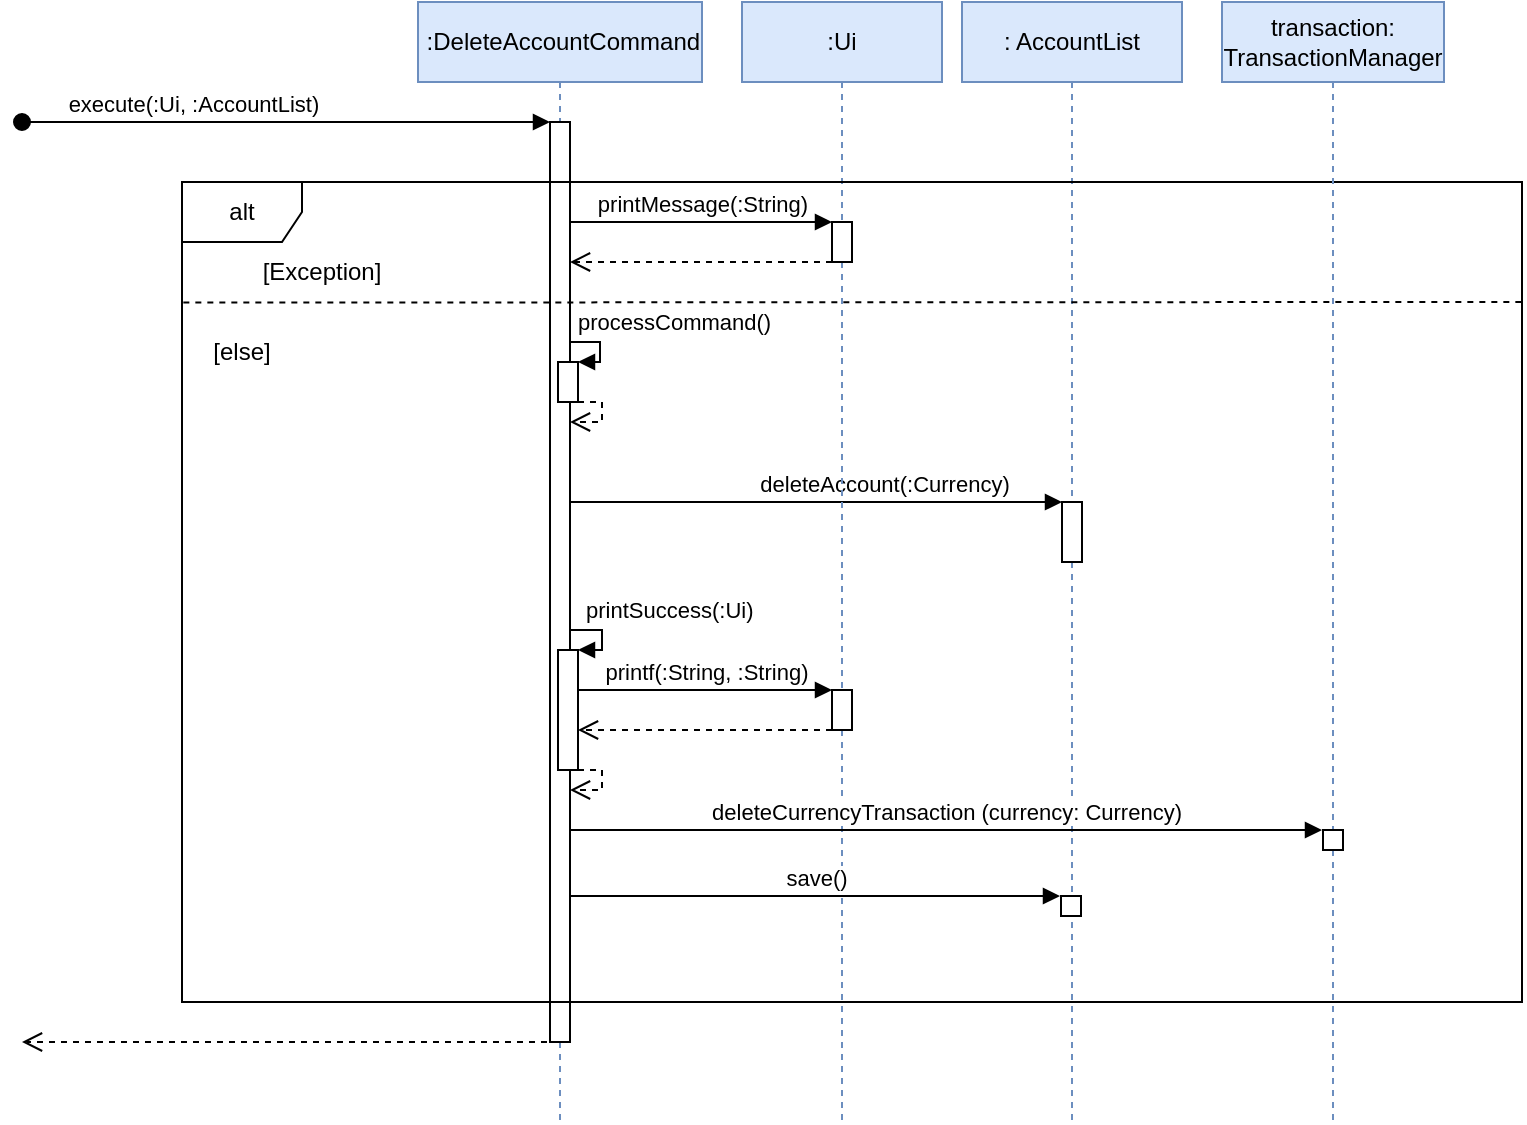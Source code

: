 <mxfile version="21.1.5" type="device">
  <diagram name="Page-1" id="2YBvvXClWsGukQMizWep">
    <mxGraphModel dx="506" dy="285" grid="1" gridSize="10" guides="1" tooltips="1" connect="1" arrows="1" fold="1" page="0" pageScale="1" pageWidth="850" pageHeight="1100" background="#FFFFFF" math="0" shadow="0">
      <root>
        <mxCell id="0" />
        <mxCell id="1" parent="0" />
        <mxCell id="cWejEI39qg-8yP3Bkxt4-16" value="&amp;nbsp;:DeleteAccountCommand" style="shape=umlLifeline;perimeter=lifelinePerimeter;whiteSpace=wrap;html=1;container=1;dropTarget=0;collapsible=0;recursiveResize=0;outlineConnect=0;portConstraint=eastwest;newEdgeStyle={&quot;edgeStyle&quot;:&quot;elbowEdgeStyle&quot;,&quot;elbow&quot;:&quot;vertical&quot;,&quot;curved&quot;:0,&quot;rounded&quot;:0};fillColor=#dae8fc;strokeColor=#6c8ebf;" parent="1" vertex="1">
          <mxGeometry x="378" y="160" width="142" height="560" as="geometry" />
        </mxCell>
        <mxCell id="cWejEI39qg-8yP3Bkxt4-24" value="" style="html=1;points=[];perimeter=orthogonalPerimeter;outlineConnect=0;targetShapes=umlLifeline;portConstraint=eastwest;newEdgeStyle={&quot;edgeStyle&quot;:&quot;elbowEdgeStyle&quot;,&quot;elbow&quot;:&quot;vertical&quot;,&quot;curved&quot;:0,&quot;rounded&quot;:0};" parent="cWejEI39qg-8yP3Bkxt4-16" vertex="1">
          <mxGeometry x="66" y="60" width="10" height="460" as="geometry" />
        </mxCell>
        <mxCell id="cWejEI39qg-8yP3Bkxt4-27" value="" style="html=1;points=[];perimeter=orthogonalPerimeter;outlineConnect=0;targetShapes=umlLifeline;portConstraint=eastwest;newEdgeStyle={&quot;edgeStyle&quot;:&quot;elbowEdgeStyle&quot;,&quot;elbow&quot;:&quot;vertical&quot;,&quot;curved&quot;:0,&quot;rounded&quot;:0};" parent="cWejEI39qg-8yP3Bkxt4-16" vertex="1">
          <mxGeometry x="70" y="180" width="10" height="20" as="geometry" />
        </mxCell>
        <mxCell id="cWejEI39qg-8yP3Bkxt4-28" value="processCommand()" style="html=1;align=left;spacingLeft=2;endArrow=block;rounded=0;edgeStyle=orthogonalEdgeStyle;curved=0;rounded=0;" parent="cWejEI39qg-8yP3Bkxt4-16" source="cWejEI39qg-8yP3Bkxt4-24" target="cWejEI39qg-8yP3Bkxt4-27" edge="1">
          <mxGeometry x="-1" y="10" relative="1" as="geometry">
            <mxPoint x="82" y="170" as="sourcePoint" />
            <Array as="points">
              <mxPoint x="91" y="170" />
              <mxPoint x="91" y="180" />
            </Array>
            <mxPoint as="offset" />
            <mxPoint x="86" y="180" as="targetPoint" />
          </mxGeometry>
        </mxCell>
        <mxCell id="cWejEI39qg-8yP3Bkxt4-30" value="" style="html=1;verticalAlign=bottom;endArrow=open;dashed=1;endSize=8;edgeStyle=orthogonalEdgeStyle;elbow=vertical;rounded=0;" parent="cWejEI39qg-8yP3Bkxt4-16" source="cWejEI39qg-8yP3Bkxt4-27" target="cWejEI39qg-8yP3Bkxt4-24" edge="1">
          <mxGeometry relative="1" as="geometry">
            <mxPoint x="115" y="250" as="sourcePoint" />
            <mxPoint x="55" y="210.043" as="targetPoint" />
            <Array as="points">
              <mxPoint x="92" y="200" />
              <mxPoint x="92" y="210" />
            </Array>
          </mxGeometry>
        </mxCell>
        <mxCell id="cWejEI39qg-8yP3Bkxt4-45" value="" style="html=1;points=[];perimeter=orthogonalPerimeter;outlineConnect=0;targetShapes=umlLifeline;portConstraint=eastwest;newEdgeStyle={&quot;edgeStyle&quot;:&quot;elbowEdgeStyle&quot;,&quot;elbow&quot;:&quot;vertical&quot;,&quot;curved&quot;:0,&quot;rounded&quot;:0};" parent="cWejEI39qg-8yP3Bkxt4-16" vertex="1">
          <mxGeometry x="70" y="324" width="10" height="60" as="geometry" />
        </mxCell>
        <mxCell id="cWejEI39qg-8yP3Bkxt4-46" value="printSuccess(:Ui)" style="html=1;align=left;spacingLeft=2;endArrow=block;rounded=0;edgeStyle=orthogonalEdgeStyle;curved=0;rounded=0;" parent="cWejEI39qg-8yP3Bkxt4-16" target="cWejEI39qg-8yP3Bkxt4-45" edge="1">
          <mxGeometry x="-0.824" y="10" relative="1" as="geometry">
            <mxPoint x="76" y="314" as="sourcePoint" />
            <Array as="points">
              <mxPoint x="92" y="314" />
              <mxPoint x="92" y="324" />
            </Array>
            <mxPoint as="offset" />
            <mxPoint x="82" y="324" as="targetPoint" />
          </mxGeometry>
        </mxCell>
        <mxCell id="cWejEI39qg-8yP3Bkxt4-47" value="" style="html=1;verticalAlign=bottom;endArrow=open;dashed=1;endSize=8;edgeStyle=orthogonalEdgeStyle;elbow=vertical;rounded=0;" parent="cWejEI39qg-8yP3Bkxt4-16" source="cWejEI39qg-8yP3Bkxt4-45" edge="1">
          <mxGeometry relative="1" as="geometry">
            <mxPoint x="115" y="364" as="sourcePoint" />
            <mxPoint x="76" y="394" as="targetPoint" />
            <Array as="points">
              <mxPoint x="92" y="384" />
              <mxPoint x="92" y="394" />
            </Array>
          </mxGeometry>
        </mxCell>
        <mxCell id="cWejEI39qg-8yP3Bkxt4-26" value="" style="html=1;verticalAlign=bottom;endArrow=open;dashed=1;endSize=8;edgeStyle=elbowEdgeStyle;elbow=vertical;curved=0;rounded=0;" parent="1" edge="1">
          <mxGeometry relative="1" as="geometry">
            <mxPoint x="180" y="680" as="targetPoint" />
            <mxPoint x="448.5" y="680" as="sourcePoint" />
            <Array as="points">
              <mxPoint x="390" y="680" />
              <mxPoint x="380" y="620" />
              <mxPoint x="370" y="590" />
              <mxPoint x="360" y="600" />
              <mxPoint x="240" y="510" />
            </Array>
          </mxGeometry>
        </mxCell>
        <mxCell id="cWejEI39qg-8yP3Bkxt4-31" value=": AccountList" style="shape=umlLifeline;perimeter=lifelinePerimeter;whiteSpace=wrap;html=1;container=1;dropTarget=0;collapsible=0;recursiveResize=0;outlineConnect=0;portConstraint=eastwest;newEdgeStyle={&quot;edgeStyle&quot;:&quot;elbowEdgeStyle&quot;,&quot;elbow&quot;:&quot;vertical&quot;,&quot;curved&quot;:0,&quot;rounded&quot;:0};fillColor=#dae8fc;strokeColor=#6c8ebf;" parent="1" vertex="1">
          <mxGeometry x="650" y="160" width="110" height="560" as="geometry" />
        </mxCell>
        <mxCell id="cWejEI39qg-8yP3Bkxt4-32" value="" style="html=1;points=[];perimeter=orthogonalPerimeter;outlineConnect=0;targetShapes=umlLifeline;portConstraint=eastwest;newEdgeStyle={&quot;edgeStyle&quot;:&quot;elbowEdgeStyle&quot;,&quot;elbow&quot;:&quot;vertical&quot;,&quot;curved&quot;:0,&quot;rounded&quot;:0};" parent="cWejEI39qg-8yP3Bkxt4-31" vertex="1">
          <mxGeometry x="50" y="250" width="10" height="30" as="geometry" />
        </mxCell>
        <mxCell id="cWejEI39qg-8yP3Bkxt4-33" value="deleteAccount(:Currency)" style="html=1;verticalAlign=bottom;endArrow=block;edgeStyle=elbowEdgeStyle;elbow=vertical;curved=0;rounded=0;" parent="1" source="cWejEI39qg-8yP3Bkxt4-24" target="cWejEI39qg-8yP3Bkxt4-32" edge="1">
          <mxGeometry x="0.271" relative="1" as="geometry">
            <mxPoint x="433" y="410" as="sourcePoint" />
            <Array as="points">
              <mxPoint x="520" y="410" />
            </Array>
            <mxPoint as="offset" />
          </mxGeometry>
        </mxCell>
        <mxCell id="cWejEI39qg-8yP3Bkxt4-48" value=":Ui" style="shape=umlLifeline;perimeter=lifelinePerimeter;whiteSpace=wrap;html=1;container=1;dropTarget=0;collapsible=0;recursiveResize=0;outlineConnect=0;portConstraint=eastwest;newEdgeStyle={&quot;edgeStyle&quot;:&quot;elbowEdgeStyle&quot;,&quot;elbow&quot;:&quot;vertical&quot;,&quot;curved&quot;:0,&quot;rounded&quot;:0};fillColor=#dae8fc;strokeColor=#6c8ebf;" parent="1" vertex="1">
          <mxGeometry x="540" y="160" width="100" height="560" as="geometry" />
        </mxCell>
        <mxCell id="cWejEI39qg-8yP3Bkxt4-49" value="" style="html=1;points=[];perimeter=orthogonalPerimeter;outlineConnect=0;targetShapes=umlLifeline;portConstraint=eastwest;newEdgeStyle={&quot;edgeStyle&quot;:&quot;elbowEdgeStyle&quot;,&quot;elbow&quot;:&quot;vertical&quot;,&quot;curved&quot;:0,&quot;rounded&quot;:0};" parent="cWejEI39qg-8yP3Bkxt4-48" vertex="1">
          <mxGeometry x="45" y="344" width="10" height="20" as="geometry" />
        </mxCell>
        <mxCell id="cWejEI39qg-8yP3Bkxt4-50" value="printf(:String, :String)" style="html=1;verticalAlign=bottom;endArrow=block;edgeStyle=elbowEdgeStyle;elbow=vertical;curved=0;rounded=0;" parent="1" source="cWejEI39qg-8yP3Bkxt4-45" target="cWejEI39qg-8yP3Bkxt4-49" edge="1">
          <mxGeometry x="0.008" relative="1" as="geometry">
            <mxPoint x="720" y="514" as="sourcePoint" />
            <Array as="points">
              <mxPoint x="500" y="504" />
              <mxPoint x="610" y="524" />
              <mxPoint x="750" y="504" />
            </Array>
            <mxPoint as="offset" />
          </mxGeometry>
        </mxCell>
        <mxCell id="cWejEI39qg-8yP3Bkxt4-51" value="" style="html=1;verticalAlign=bottom;endArrow=open;dashed=1;endSize=8;edgeStyle=elbowEdgeStyle;elbow=vertical;curved=0;rounded=0;" parent="1" source="cWejEI39qg-8yP3Bkxt4-49" target="cWejEI39qg-8yP3Bkxt4-45" edge="1">
          <mxGeometry relative="1" as="geometry">
            <mxPoint x="795" y="579" as="targetPoint" />
            <Array as="points">
              <mxPoint x="520" y="524" />
              <mxPoint x="780" y="544" />
              <mxPoint x="720" y="584" />
            </Array>
          </mxGeometry>
        </mxCell>
        <mxCell id="cWejEI39qg-8yP3Bkxt4-55" value="execute(:Ui, :AccountList)&amp;nbsp;" style="html=1;verticalAlign=bottom;startArrow=oval;startFill=1;endArrow=block;startSize=8;edgeStyle=elbowEdgeStyle;elbow=vertical;curved=0;rounded=0;" parent="1" target="cWejEI39qg-8yP3Bkxt4-24" edge="1">
          <mxGeometry x="-0.342" width="60" relative="1" as="geometry">
            <mxPoint x="180" y="220" as="sourcePoint" />
            <mxPoint x="420" y="240" as="targetPoint" />
            <Array as="points">
              <mxPoint x="370" y="220" />
              <mxPoint x="320" y="240" />
            </Array>
            <mxPoint as="offset" />
          </mxGeometry>
        </mxCell>
        <mxCell id="cWejEI39qg-8yP3Bkxt4-56" value="alt" style="shape=umlFrame;whiteSpace=wrap;html=1;pointerEvents=0;" parent="1" vertex="1">
          <mxGeometry x="260" y="250" width="670" height="410" as="geometry" />
        </mxCell>
        <mxCell id="cWejEI39qg-8yP3Bkxt4-57" value="" style="endArrow=none;dashed=1;html=1;strokeWidth=1;rounded=0;exitX=0.001;exitY=0.147;exitDx=0;exitDy=0;exitPerimeter=0;" parent="1" edge="1" source="cWejEI39qg-8yP3Bkxt4-56">
          <mxGeometry width="50" height="50" relative="1" as="geometry">
            <mxPoint x="260.72" y="308.955" as="sourcePoint" />
            <mxPoint x="930" y="310" as="targetPoint" />
          </mxGeometry>
        </mxCell>
        <mxCell id="cWejEI39qg-8yP3Bkxt4-61" value="" style="html=1;points=[];perimeter=orthogonalPerimeter;outlineConnect=0;targetShapes=umlLifeline;portConstraint=eastwest;newEdgeStyle={&quot;edgeStyle&quot;:&quot;elbowEdgeStyle&quot;,&quot;elbow&quot;:&quot;vertical&quot;,&quot;curved&quot;:0,&quot;rounded&quot;:0};" parent="1" vertex="1">
          <mxGeometry x="585" y="270" width="10" height="20" as="geometry" />
        </mxCell>
        <mxCell id="cWejEI39qg-8yP3Bkxt4-62" value="printMessage(:String)" style="html=1;verticalAlign=bottom;endArrow=block;edgeStyle=elbowEdgeStyle;elbow=vertical;curved=0;rounded=0;" parent="1" source="cWejEI39qg-8yP3Bkxt4-24" target="cWejEI39qg-8yP3Bkxt4-61" edge="1">
          <mxGeometry relative="1" as="geometry">
            <mxPoint x="440" y="270" as="sourcePoint" />
            <Array as="points">
              <mxPoint x="496" y="270" />
              <mxPoint x="606" y="290" />
              <mxPoint x="746" y="270" />
            </Array>
          </mxGeometry>
        </mxCell>
        <mxCell id="cWejEI39qg-8yP3Bkxt4-63" value="" style="html=1;verticalAlign=bottom;endArrow=open;dashed=1;endSize=8;edgeStyle=elbowEdgeStyle;elbow=vertical;curved=0;rounded=0;" parent="1" source="cWejEI39qg-8yP3Bkxt4-61" target="cWejEI39qg-8yP3Bkxt4-24" edge="1">
          <mxGeometry relative="1" as="geometry">
            <mxPoint x="434" y="290" as="targetPoint" />
            <Array as="points">
              <mxPoint x="516" y="290" />
              <mxPoint x="776" y="310" />
              <mxPoint x="716" y="350" />
            </Array>
          </mxGeometry>
        </mxCell>
        <mxCell id="cWejEI39qg-8yP3Bkxt4-64" value="[Exception]" style="text;html=1;strokeColor=none;fillColor=none;align=center;verticalAlign=middle;whiteSpace=wrap;rounded=0;" parent="1" vertex="1">
          <mxGeometry x="300" y="280" width="60" height="30" as="geometry" />
        </mxCell>
        <mxCell id="cWejEI39qg-8yP3Bkxt4-66" value="[else]" style="text;html=1;strokeColor=none;fillColor=none;align=center;verticalAlign=middle;whiteSpace=wrap;rounded=0;" parent="1" vertex="1">
          <mxGeometry x="260" y="320" width="60" height="30" as="geometry" />
        </mxCell>
        <mxCell id="m2rEJJVQuIu6z5jFifZv-1" value="transaction: TransactionManager" style="shape=umlLifeline;perimeter=lifelinePerimeter;whiteSpace=wrap;html=1;container=1;dropTarget=0;collapsible=0;recursiveResize=0;outlineConnect=0;portConstraint=eastwest;newEdgeStyle={&quot;edgeStyle&quot;:&quot;elbowEdgeStyle&quot;,&quot;elbow&quot;:&quot;vertical&quot;,&quot;curved&quot;:0,&quot;rounded&quot;:0};fillColor=#dae8fc;strokeColor=#6c8ebf;" parent="1" vertex="1">
          <mxGeometry x="780" y="160" width="111" height="560" as="geometry" />
        </mxCell>
        <mxCell id="m2rEJJVQuIu6z5jFifZv-2" value="" style="html=1;points=[];perimeter=orthogonalPerimeter;outlineConnect=0;targetShapes=umlLifeline;portConstraint=eastwest;newEdgeStyle={&quot;edgeStyle&quot;:&quot;elbowEdgeStyle&quot;,&quot;elbow&quot;:&quot;vertical&quot;,&quot;curved&quot;:0,&quot;rounded&quot;:0};" parent="m2rEJJVQuIu6z5jFifZv-1" vertex="1">
          <mxGeometry x="50.5" y="414" width="10" height="10" as="geometry" />
        </mxCell>
        <mxCell id="m2rEJJVQuIu6z5jFifZv-3" value="deleteCurrencyTransaction (currency: Currency)" style="html=1;verticalAlign=bottom;endArrow=block;edgeStyle=elbowEdgeStyle;elbow=vertical;curved=0;rounded=0;" parent="1" edge="1">
          <mxGeometry relative="1" as="geometry">
            <mxPoint x="454" y="574" as="sourcePoint" />
            <mxPoint x="830" y="574" as="targetPoint" />
          </mxGeometry>
        </mxCell>
        <mxCell id="m2rEJJVQuIu6z5jFifZv-4" value="" style="html=1;points=[];perimeter=orthogonalPerimeter;outlineConnect=0;targetShapes=umlLifeline;portConstraint=eastwest;newEdgeStyle={&quot;edgeStyle&quot;:&quot;elbowEdgeStyle&quot;,&quot;elbow&quot;:&quot;vertical&quot;,&quot;curved&quot;:0,&quot;rounded&quot;:0};" parent="1" vertex="1">
          <mxGeometry x="699.5" y="607" width="10" height="10" as="geometry" />
        </mxCell>
        <mxCell id="m2rEJJVQuIu6z5jFifZv-5" value="save()" style="html=1;verticalAlign=bottom;endArrow=block;edgeStyle=elbowEdgeStyle;elbow=vertical;curved=0;rounded=0;" parent="1" edge="1">
          <mxGeometry relative="1" as="geometry">
            <mxPoint x="454" y="607" as="sourcePoint" />
            <mxPoint x="699" y="607" as="targetPoint" />
          </mxGeometry>
        </mxCell>
      </root>
    </mxGraphModel>
  </diagram>
</mxfile>
